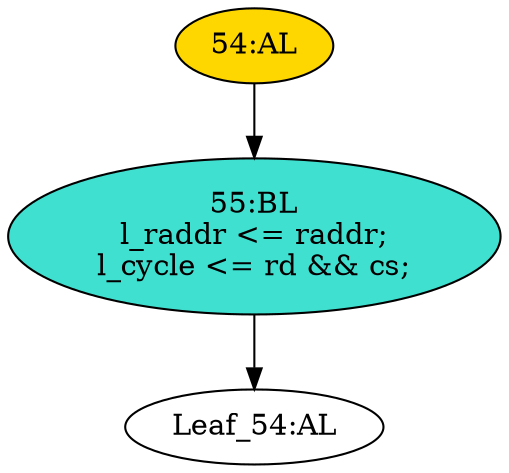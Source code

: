 strict digraph "" {
	node [label="\N"];
	"54:AL"	 [ast="<pyverilog.vparser.ast.Always object at 0x7fbfca5ec250>",
		clk_sens=True,
		fillcolor=gold,
		label="54:AL",
		sens="['clk']",
		statements="[]",
		style=filled,
		typ=Always,
		use_var="['rd', 'cs', 'raddr']"];
	"55:BL"	 [ast="<pyverilog.vparser.ast.Block object at 0x7fbfca5ec390>",
		fillcolor=turquoise,
		label="55:BL
l_raddr <= raddr;
l_cycle <= rd && cs;",
		statements="[<pyverilog.vparser.ast.NonblockingSubstitution object at 0x7fbfca5ec3d0>, <pyverilog.vparser.ast.NonblockingSubstitution object \
at 0x7fbfca5ec550>]",
		style=filled,
		typ=Block];
	"54:AL" -> "55:BL"	 [cond="[]",
		lineno=None];
	"Leaf_54:AL"	 [def_var="['l_cycle', 'l_raddr']",
		label="Leaf_54:AL"];
	"55:BL" -> "Leaf_54:AL"	 [cond="[]",
		lineno=None];
}
